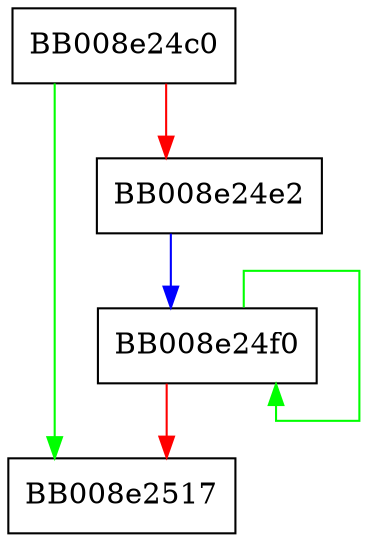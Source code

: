 digraph __resolv_context_freeres {
  node [shape="box"];
  graph [splines=ortho];
  BB008e24c0 -> BB008e2517 [color="green"];
  BB008e24c0 -> BB008e24e2 [color="red"];
  BB008e24e2 -> BB008e24f0 [color="blue"];
  BB008e24f0 -> BB008e24f0 [color="green"];
  BB008e24f0 -> BB008e2517 [color="red"];
}